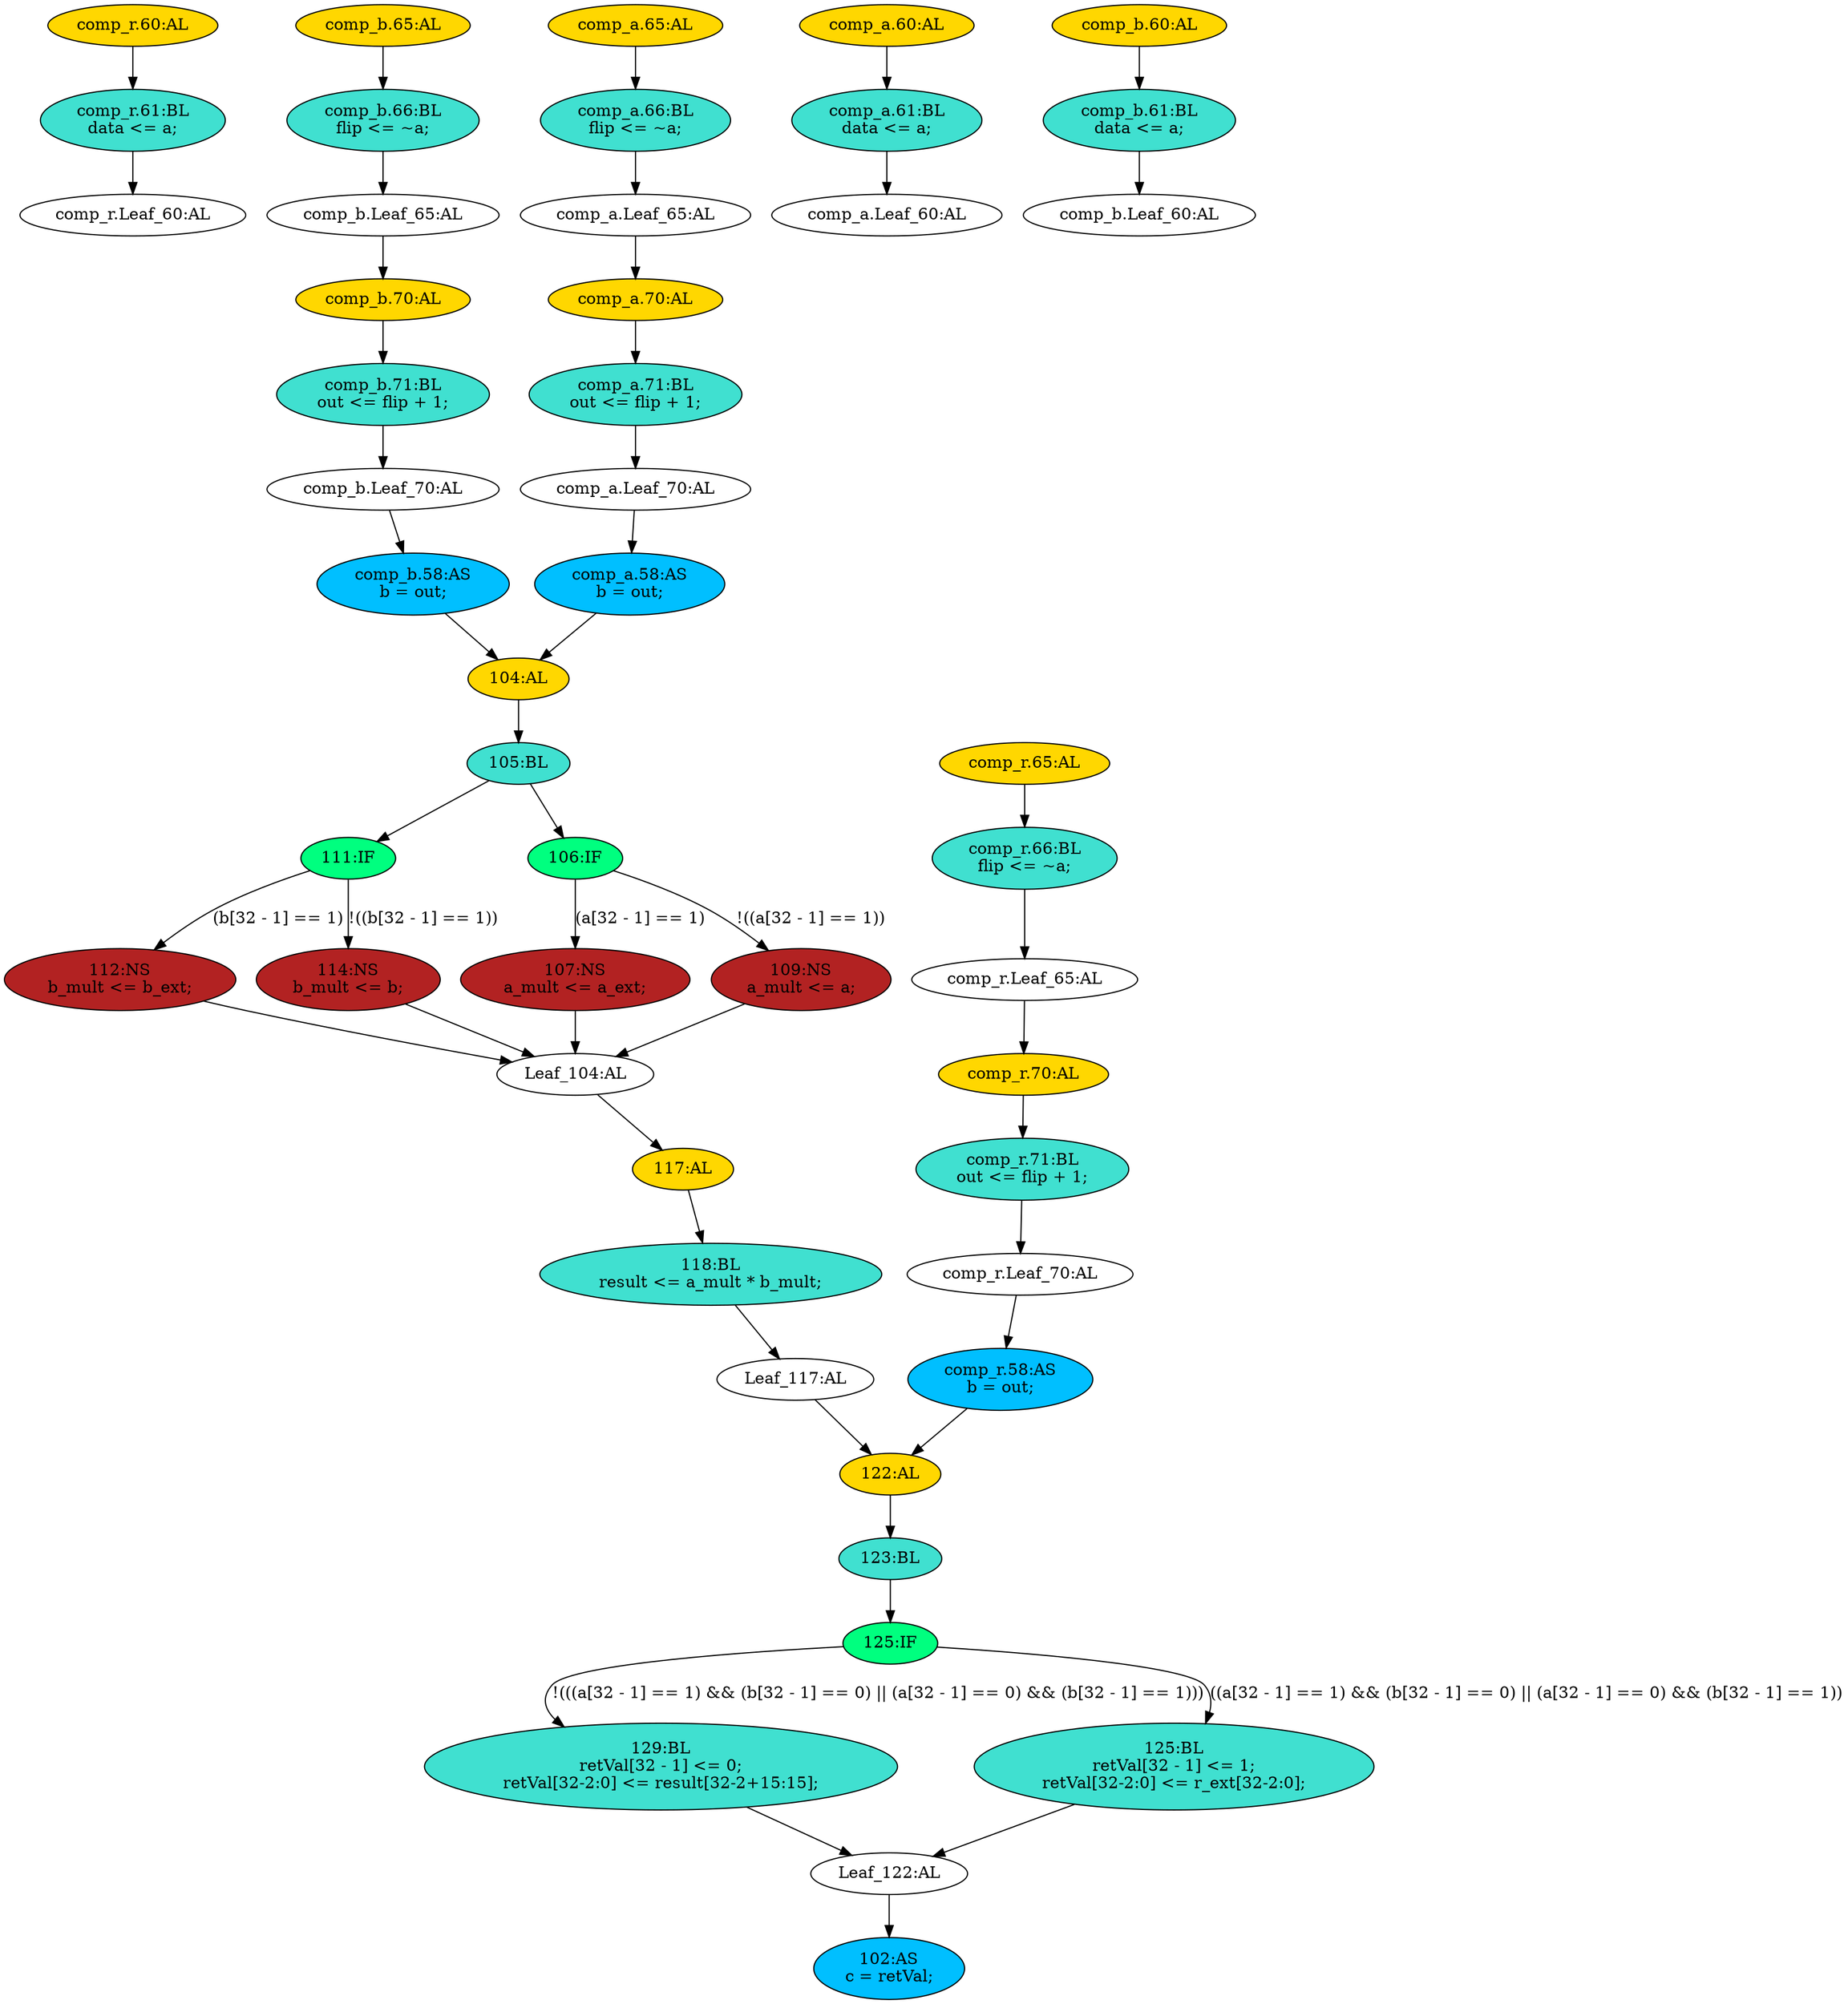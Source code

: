 strict digraph "compose( ,  )" {
	node [label="\N"];
	"comp_r.60:AL"	 [ast="<pyverilog.vparser.ast.Always object at 0x7f2a7ba01c90>",
		clk_sens=False,
		fillcolor=gold,
		label="comp_r.60:AL",
		sens="['a']",
		statements="[]",
		style=filled,
		typ=Always,
		use_var="['a']"];
	"comp_r.61:BL"	 [ast="<pyverilog.vparser.ast.Block object at 0x7f2a7ba01f90>",
		fillcolor=turquoise,
		label="comp_r.61:BL
data <= a;",
		statements="[<pyverilog.vparser.ast.NonblockingSubstitution object at 0x7f2a7ba01ed0>]",
		style=filled,
		typ=Block];
	"comp_r.60:AL" -> "comp_r.61:BL"	 [cond="[]",
		lineno=None];
	"comp_r.66:BL"	 [ast="<pyverilog.vparser.ast.Block object at 0x7f2a7b9fc2d0>",
		fillcolor=turquoise,
		label="comp_r.66:BL
flip <= ~a;",
		statements="[<pyverilog.vparser.ast.NonblockingSubstitution object at 0x7f2a7b9fc3d0>]",
		style=filled,
		typ=Block];
	"comp_r.Leaf_65:AL"	 [def_var="['flip']",
		label="comp_r.Leaf_65:AL"];
	"comp_r.66:BL" -> "comp_r.Leaf_65:AL"	 [cond="[]",
		lineno=None];
	"105:BL"	 [ast="<pyverilog.vparser.ast.Block object at 0x7f2a7b9d5e90>",
		fillcolor=turquoise,
		label="105:BL",
		statements="[]",
		style=filled,
		typ=Block];
	"111:IF"	 [ast="<pyverilog.vparser.ast.IfStatement object at 0x7f2a7b9e7650>",
		fillcolor=springgreen,
		label="111:IF",
		statements="[]",
		style=filled,
		typ=IfStatement];
	"105:BL" -> "111:IF"	 [cond="[]",
		lineno=None];
	"106:IF"	 [ast="<pyverilog.vparser.ast.IfStatement object at 0x7f2a7b9e71d0>",
		fillcolor=springgreen,
		label="106:IF",
		statements="[]",
		style=filled,
		typ=IfStatement];
	"105:BL" -> "106:IF"	 [cond="[]",
		lineno=None];
	"104:AL"	 [ast="<pyverilog.vparser.ast.Always object at 0x7f2a7b9d5ed0>",
		clk_sens=False,
		fillcolor=gold,
		label="104:AL",
		sens="['a_ext', 'b_ext']",
		statements="[]",
		style=filled,
		typ=Always,
		use_var="['a', 'a_ext', 'b', 'b_ext']"];
	"104:AL" -> "105:BL"	 [cond="[]",
		lineno=None];
	"Leaf_122:AL"	 [def_var="['retVal']",
		label="Leaf_122:AL"];
	"102:AS"	 [ast="<pyverilog.vparser.ast.Assign object at 0x7f2a7b9d5c90>",
		def_var="['c']",
		fillcolor=deepskyblue,
		label="102:AS
c = retVal;",
		statements="[]",
		style=filled,
		typ=Assign,
		use_var="['retVal']"];
	"Leaf_122:AL" -> "102:AS";
	"comp_b.Leaf_70:AL"	 [def_var="['out']",
		label="comp_b.Leaf_70:AL"];
	"comp_b.58:AS"	 [ast="<pyverilog.vparser.ast.Assign object at 0x7f2a7b9f8050>",
		def_var="['b']",
		fillcolor=deepskyblue,
		label="comp_b.58:AS
b = out;",
		statements="[]",
		style=filled,
		typ=Assign,
		use_var="['out']"];
	"comp_b.Leaf_70:AL" -> "comp_b.58:AS";
	"comp_b.66:BL"	 [ast="<pyverilog.vparser.ast.Block object at 0x7f2a7b9fc2d0>",
		fillcolor=turquoise,
		label="comp_b.66:BL
flip <= ~a;",
		statements="[<pyverilog.vparser.ast.NonblockingSubstitution object at 0x7f2a7b9fc3d0>]",
		style=filled,
		typ=Block];
	"comp_b.Leaf_65:AL"	 [def_var="['flip']",
		label="comp_b.Leaf_65:AL"];
	"comp_b.66:BL" -> "comp_b.Leaf_65:AL"	 [cond="[]",
		lineno=None];
	"125:IF"	 [ast="<pyverilog.vparser.ast.IfStatement object at 0x7f2a7b5b5c50>",
		fillcolor=springgreen,
		label="125:IF",
		statements="[]",
		style=filled,
		typ=IfStatement];
	"129:BL"	 [ast="<pyverilog.vparser.ast.Block object at 0x7f2a7b5b4050>",
		fillcolor=turquoise,
		label="129:BL
retVal[32 - 1] <= 0;
retVal[32-2:0] <= result[32-2+15:15];",
		statements="[<pyverilog.vparser.ast.NonblockingSubstitution object at 0x7f2a7b5b5e90>, <pyverilog.vparser.ast.NonblockingSubstitution object \
at 0x7f2a7b5b42d0>]",
		style=filled,
		typ=Block];
	"125:IF" -> "129:BL"	 [cond="['a', 'b', 'a', 'b']",
		label="!(((a[32 - 1] == 1) && (b[32 - 1] == 0) || (a[32 - 1] == 0) && (b[32 - 1] == 1)))",
		lineno=125];
	"125:BL"	 [ast="<pyverilog.vparser.ast.Block object at 0x7f2a7b5b5990>",
		fillcolor=turquoise,
		label="125:BL
retVal[32 - 1] <= 1;
retVal[32-2:0] <= r_ext[32-2:0];",
		statements="[<pyverilog.vparser.ast.NonblockingSubstitution object at 0x7f2a7b5b5810>, <pyverilog.vparser.ast.NonblockingSubstitution object \
at 0x7f2a7b5b5b50>]",
		style=filled,
		typ=Block];
	"125:IF" -> "125:BL"	 [cond="['a', 'b', 'a', 'b']",
		label="((a[32 - 1] == 1) && (b[32 - 1] == 0) || (a[32 - 1] == 0) && (b[32 - 1] == 1))",
		lineno=125];
	"comp_r.Leaf_70:AL"	 [def_var="['out']",
		label="comp_r.Leaf_70:AL"];
	"comp_r.58:AS"	 [ast="<pyverilog.vparser.ast.Assign object at 0x7f2a7b9f8050>",
		def_var="['b']",
		fillcolor=deepskyblue,
		label="comp_r.58:AS
b = out;",
		statements="[]",
		style=filled,
		typ=Assign,
		use_var="['out']"];
	"comp_r.Leaf_70:AL" -> "comp_r.58:AS";
	"112:NS"	 [ast="<pyverilog.vparser.ast.NonblockingSubstitution object at 0x7f2a7b9e7690>",
		fillcolor=firebrick,
		label="112:NS
b_mult <= b_ext;",
		statements="[<pyverilog.vparser.ast.NonblockingSubstitution object at 0x7f2a7b9e7690>]",
		style=filled,
		typ=NonblockingSubstitution];
	"Leaf_104:AL"	 [def_var="['a_mult', 'b_mult']",
		label="Leaf_104:AL"];
	"112:NS" -> "Leaf_104:AL"	 [cond="[]",
		lineno=None];
	"117:AL"	 [ast="<pyverilog.vparser.ast.Always object at 0x7f2a7b9e79d0>",
		clk_sens=False,
		fillcolor=gold,
		label="117:AL",
		sens="['a_mult', 'b_mult']",
		statements="[]",
		style=filled,
		typ=Always,
		use_var="['a_mult', 'b_mult']"];
	"118:BL"	 [ast="<pyverilog.vparser.ast.Block object at 0x7f2a7b9e74d0>",
		fillcolor=turquoise,
		label="118:BL
result <= a_mult * b_mult;",
		statements="[<pyverilog.vparser.ast.NonblockingSubstitution object at 0x7f2a7b9e7ad0>]",
		style=filled,
		typ=Block];
	"117:AL" -> "118:BL"	 [cond="[]",
		lineno=None];
	"comp_a.61:BL"	 [ast="<pyverilog.vparser.ast.Block object at 0x7f2a7ba01f90>",
		fillcolor=turquoise,
		label="comp_a.61:BL
data <= a;",
		statements="[<pyverilog.vparser.ast.NonblockingSubstitution object at 0x7f2a7ba01ed0>]",
		style=filled,
		typ=Block];
	"comp_a.Leaf_60:AL"	 [def_var="['data']",
		label="comp_a.Leaf_60:AL"];
	"comp_a.61:BL" -> "comp_a.Leaf_60:AL"	 [cond="[]",
		lineno=None];
	"111:IF" -> "112:NS"	 [cond="['b']",
		label="(b[32 - 1] == 1)",
		lineno=111];
	"114:NS"	 [ast="<pyverilog.vparser.ast.NonblockingSubstitution object at 0x7f2a7b9e7810>",
		fillcolor=firebrick,
		label="114:NS
b_mult <= b;",
		statements="[<pyverilog.vparser.ast.NonblockingSubstitution object at 0x7f2a7b9e7810>]",
		style=filled,
		typ=NonblockingSubstitution];
	"111:IF" -> "114:NS"	 [cond="['b']",
		label="!((b[32 - 1] == 1))",
		lineno=111];
	"107:NS"	 [ast="<pyverilog.vparser.ast.NonblockingSubstitution object at 0x7f2a7b9e7210>",
		fillcolor=firebrick,
		label="107:NS
a_mult <= a_ext;",
		statements="[<pyverilog.vparser.ast.NonblockingSubstitution object at 0x7f2a7b9e7210>]",
		style=filled,
		typ=NonblockingSubstitution];
	"107:NS" -> "Leaf_104:AL"	 [cond="[]",
		lineno=None];
	"comp_r.70:AL"	 [ast="<pyverilog.vparser.ast.Always object at 0x7f2a7ba262d0>",
		clk_sens=False,
		fillcolor=gold,
		label="comp_r.70:AL",
		sens="['flip']",
		statements="[]",
		style=filled,
		typ=Always,
		use_var="['flip']"];
	"comp_r.Leaf_65:AL" -> "comp_r.70:AL";
	"109:NS"	 [ast="<pyverilog.vparser.ast.NonblockingSubstitution object at 0x7f2a7b9e7390>",
		fillcolor=firebrick,
		label="109:NS
a_mult <= a;",
		statements="[<pyverilog.vparser.ast.NonblockingSubstitution object at 0x7f2a7b9e7390>]",
		style=filled,
		typ=NonblockingSubstitution];
	"109:NS" -> "Leaf_104:AL"	 [cond="[]",
		lineno=None];
	"comp_a.Leaf_65:AL"	 [def_var="['flip']",
		label="comp_a.Leaf_65:AL"];
	"comp_a.70:AL"	 [ast="<pyverilog.vparser.ast.Always object at 0x7f2a7ba262d0>",
		clk_sens=False,
		fillcolor=gold,
		label="comp_a.70:AL",
		sens="['flip']",
		statements="[]",
		style=filled,
		typ=Always,
		use_var="['flip']"];
	"comp_a.Leaf_65:AL" -> "comp_a.70:AL";
	"comp_a.Leaf_70:AL"	 [def_var="['out']",
		label="comp_a.Leaf_70:AL"];
	"comp_a.58:AS"	 [ast="<pyverilog.vparser.ast.Assign object at 0x7f2a7b9f8050>",
		def_var="['b']",
		fillcolor=deepskyblue,
		label="comp_a.58:AS
b = out;",
		statements="[]",
		style=filled,
		typ=Assign,
		use_var="['out']"];
	"comp_a.Leaf_70:AL" -> "comp_a.58:AS";
	"106:IF" -> "107:NS"	 [cond="['a']",
		label="(a[32 - 1] == 1)",
		lineno=106];
	"106:IF" -> "109:NS"	 [cond="['a']",
		label="!((a[32 - 1] == 1))",
		lineno=106];
	"comp_b.Leaf_60:AL"	 [def_var="['data']",
		label="comp_b.Leaf_60:AL"];
	"122:AL"	 [ast="<pyverilog.vparser.ast.Always object at 0x7f2a7b9e7d90>",
		clk_sens=False,
		fillcolor=gold,
		label="122:AL",
		sens="['result', 'r_ext']",
		statements="[]",
		style=filled,
		typ=Always,
		use_var="['a', 'b', 'result', 'r_ext']"];
	"123:BL"	 [ast="<pyverilog.vparser.ast.Block object at 0x7f2a7b9e7d50>",
		fillcolor=turquoise,
		label="123:BL",
		statements="[]",
		style=filled,
		typ=Block];
	"122:AL" -> "123:BL"	 [cond="[]",
		lineno=None];
	"Leaf_117:AL"	 [def_var="['result']",
		label="Leaf_117:AL"];
	"Leaf_117:AL" -> "122:AL";
	"123:BL" -> "125:IF"	 [cond="[]",
		lineno=None];
	"comp_b.60:AL"	 [ast="<pyverilog.vparser.ast.Always object at 0x7f2a7ba01c90>",
		clk_sens=False,
		fillcolor=gold,
		label="comp_b.60:AL",
		sens="['a']",
		statements="[]",
		style=filled,
		typ=Always,
		use_var="['a']"];
	"comp_b.61:BL"	 [ast="<pyverilog.vparser.ast.Block object at 0x7f2a7ba01f90>",
		fillcolor=turquoise,
		label="comp_b.61:BL
data <= a;",
		statements="[<pyverilog.vparser.ast.NonblockingSubstitution object at 0x7f2a7ba01ed0>]",
		style=filled,
		typ=Block];
	"comp_b.60:AL" -> "comp_b.61:BL"	 [cond="[]",
		lineno=None];
	"comp_a.71:BL"	 [ast="<pyverilog.vparser.ast.Block object at 0x7f2a7de4ff10>",
		fillcolor=turquoise,
		label="comp_a.71:BL
out <= flip + 1;",
		statements="[<pyverilog.vparser.ast.NonblockingSubstitution object at 0x7f2a7bd49a90>]",
		style=filled,
		typ=Block];
	"comp_a.71:BL" -> "comp_a.Leaf_70:AL"	 [cond="[]",
		lineno=None];
	"comp_a.70:AL" -> "comp_a.71:BL"	 [cond="[]",
		lineno=None];
	"114:NS" -> "Leaf_104:AL"	 [cond="[]",
		lineno=None];
	"comp_a.58:AS" -> "104:AL";
	"comp_a.66:BL"	 [ast="<pyverilog.vparser.ast.Block object at 0x7f2a7b9fc2d0>",
		fillcolor=turquoise,
		label="comp_a.66:BL
flip <= ~a;",
		statements="[<pyverilog.vparser.ast.NonblockingSubstitution object at 0x7f2a7b9fc3d0>]",
		style=filled,
		typ=Block];
	"comp_a.66:BL" -> "comp_a.Leaf_65:AL"	 [cond="[]",
		lineno=None];
	"comp_r.Leaf_60:AL"	 [def_var="['data']",
		label="comp_r.Leaf_60:AL"];
	"comp_r.61:BL" -> "comp_r.Leaf_60:AL"	 [cond="[]",
		lineno=None];
	"comp_r.71:BL"	 [ast="<pyverilog.vparser.ast.Block object at 0x7f2a7de4ff10>",
		fillcolor=turquoise,
		label="comp_r.71:BL
out <= flip + 1;",
		statements="[<pyverilog.vparser.ast.NonblockingSubstitution object at 0x7f2a7bd49a90>]",
		style=filled,
		typ=Block];
	"comp_r.70:AL" -> "comp_r.71:BL"	 [cond="[]",
		lineno=None];
	"129:BL" -> "Leaf_122:AL"	 [cond="[]",
		lineno=None];
	"comp_b.61:BL" -> "comp_b.Leaf_60:AL"	 [cond="[]",
		lineno=None];
	"Leaf_104:AL" -> "117:AL";
	"comp_a.65:AL"	 [ast="<pyverilog.vparser.ast.Always object at 0x7f2a7b9fc1d0>",
		clk_sens=False,
		fillcolor=gold,
		label="comp_a.65:AL",
		sens="['data']",
		statements="[]",
		style=filled,
		typ=Always,
		use_var="['a']"];
	"comp_a.65:AL" -> "comp_a.66:BL"	 [cond="[]",
		lineno=None];
	"comp_b.70:AL"	 [ast="<pyverilog.vparser.ast.Always object at 0x7f2a7ba262d0>",
		clk_sens=False,
		fillcolor=gold,
		label="comp_b.70:AL",
		sens="['flip']",
		statements="[]",
		style=filled,
		typ=Always,
		use_var="['flip']"];
	"comp_b.Leaf_65:AL" -> "comp_b.70:AL";
	"comp_b.71:BL"	 [ast="<pyverilog.vparser.ast.Block object at 0x7f2a7de4ff10>",
		fillcolor=turquoise,
		label="comp_b.71:BL
out <= flip + 1;",
		statements="[<pyverilog.vparser.ast.NonblockingSubstitution object at 0x7f2a7bd49a90>]",
		style=filled,
		typ=Block];
	"comp_b.70:AL" -> "comp_b.71:BL"	 [cond="[]",
		lineno=None];
	"comp_b.71:BL" -> "comp_b.Leaf_70:AL"	 [cond="[]",
		lineno=None];
	"comp_r.71:BL" -> "comp_r.Leaf_70:AL"	 [cond="[]",
		lineno=None];
	"comp_b.65:AL"	 [ast="<pyverilog.vparser.ast.Always object at 0x7f2a7b9fc1d0>",
		clk_sens=False,
		fillcolor=gold,
		label="comp_b.65:AL",
		sens="['data']",
		statements="[]",
		style=filled,
		typ=Always,
		use_var="['a']"];
	"comp_b.65:AL" -> "comp_b.66:BL"	 [cond="[]",
		lineno=None];
	"comp_b.58:AS" -> "104:AL";
	"118:BL" -> "Leaf_117:AL"	 [cond="[]",
		lineno=None];
	"comp_a.60:AL"	 [ast="<pyverilog.vparser.ast.Always object at 0x7f2a7ba01c90>",
		clk_sens=False,
		fillcolor=gold,
		label="comp_a.60:AL",
		sens="['a']",
		statements="[]",
		style=filled,
		typ=Always,
		use_var="['a']"];
	"comp_a.60:AL" -> "comp_a.61:BL"	 [cond="[]",
		lineno=None];
	"125:BL" -> "Leaf_122:AL"	 [cond="[]",
		lineno=None];
	"comp_r.65:AL"	 [ast="<pyverilog.vparser.ast.Always object at 0x7f2a7b9fc1d0>",
		clk_sens=False,
		fillcolor=gold,
		label="comp_r.65:AL",
		sens="['data']",
		statements="[]",
		style=filled,
		typ=Always,
		use_var="['a']"];
	"comp_r.65:AL" -> "comp_r.66:BL"	 [cond="[]",
		lineno=None];
	"comp_r.58:AS" -> "122:AL";
}
